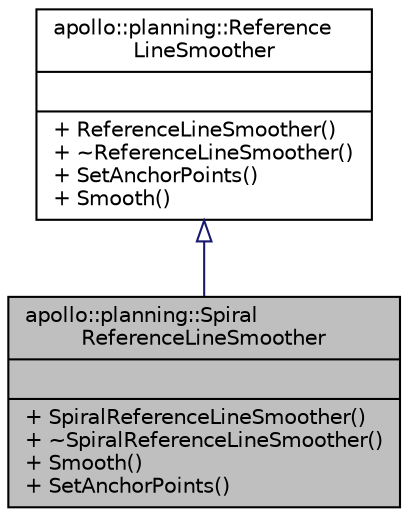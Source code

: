digraph "apollo::planning::SpiralReferenceLineSmoother"
{
  edge [fontname="Helvetica",fontsize="10",labelfontname="Helvetica",labelfontsize="10"];
  node [fontname="Helvetica",fontsize="10",shape=record];
  Node0 [label="{apollo::planning::Spiral\lReferenceLineSmoother\n||+ SpiralReferenceLineSmoother()\l+ ~SpiralReferenceLineSmoother()\l+ Smooth()\l+ SetAnchorPoints()\l}",height=0.2,width=0.4,color="black", fillcolor="grey75", style="filled", fontcolor="black"];
  Node1 -> Node0 [dir="back",color="midnightblue",fontsize="10",style="solid",arrowtail="onormal",fontname="Helvetica"];
  Node1 [label="{apollo::planning::Reference\lLineSmoother\n||+ ReferenceLineSmoother()\l+ ~ReferenceLineSmoother()\l+ SetAnchorPoints()\l+ Smooth()\l}",height=0.2,width=0.4,color="black", fillcolor="white", style="filled",URL="$classapollo_1_1planning_1_1ReferenceLineSmoother.html"];
}
